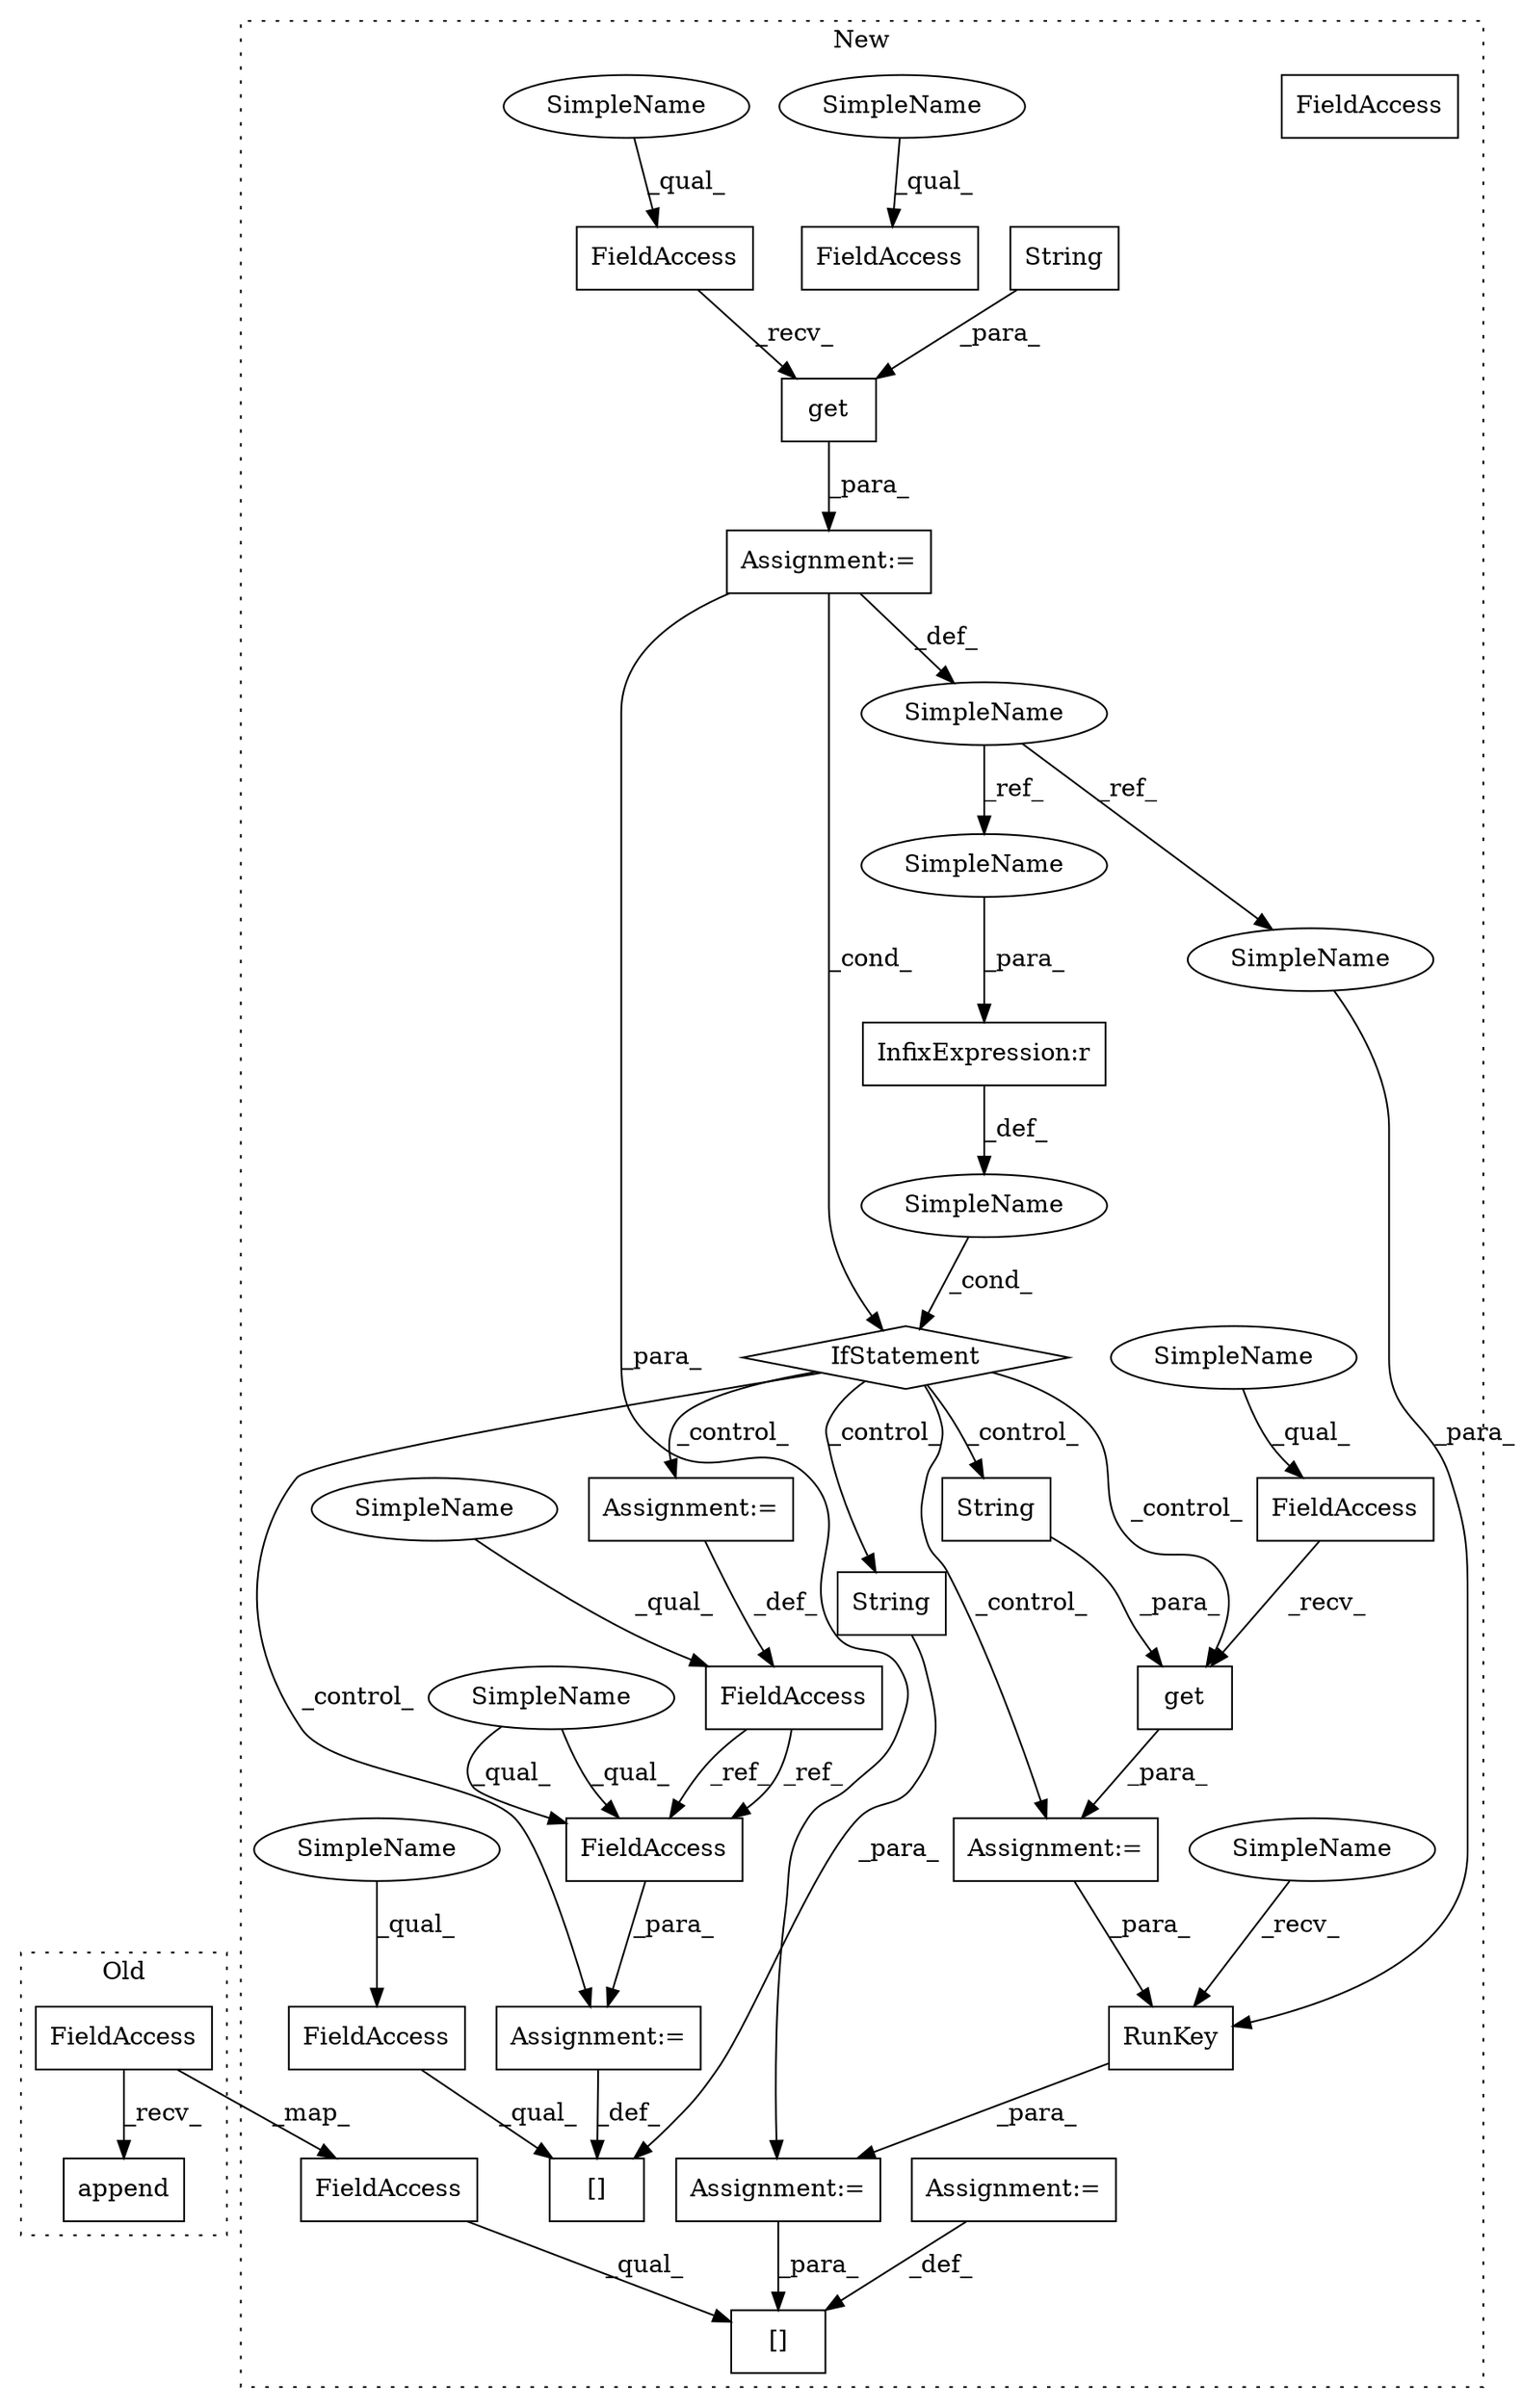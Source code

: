 digraph G {
subgraph cluster0 {
1 [label="append" a="32" s="841,849" l="7,1" shape="box"];
27 [label="FieldAccess" a="22" s="831" l="9" shape="box"];
label = "Old";
style="dotted";
}
subgraph cluster1 {
2 [label="RunKey" a="32" s="1123,1156" l="7,1" shape="box"];
3 [label="[]" a="2" s="1218,1229" l="10,1" shape="box"];
4 [label="FieldAccess" a="22" s="1009" l="15" shape="box"];
5 [label="[]" a="2" s="1009,1039" l="16,1" shape="box"];
6 [label="FieldAccess" a="22" s="988" l="10" shape="box"];
7 [label="FieldAccess" a="22" s="1041" l="10" shape="box"];
8 [label="FieldAccess" a="22" s="1069" l="15" shape="box"];
9 [label="FieldAccess" a="22" s="988" l="10" shape="box"];
10 [label="FieldAccess" a="22" s="916" l="15" shape="box"];
11 [label="get" a="32" s="1085,1103" l="4,1" shape="box"];
12 [label="SimpleName" a="42" s="" l="" shape="ellipse"];
13 [label="String" a="32" s="1089,1102" l="7,1" shape="box"];
14 [label="InfixExpression:r" a="27" s="970" l="4" shape="box"];
15 [label="get" a="32" s="932,950" l="4,1" shape="box"];
16 [label="IfStatement" a="25" s="957,978" l="4,2" shape="diamond"];
17 [label="SimpleName" a="42" s="906" l="9" shape="ellipse"];
18 [label="String" a="32" s="936,949" l="7,1" shape="box"];
19 [label="Assignment:=" a="7" s="998" l="2" shape="box"];
20 [label="String" a="32" s="1025,1038" l="7,1" shape="box"];
21 [label="Assignment:=" a="7" s="1117" l="1" shape="box"];
22 [label="Assignment:=" a="7" s="915" l="1" shape="box"];
23 [label="Assignment:=" a="7" s="1068" l="1" shape="box"];
24 [label="Assignment:=" a="7" s="1230" l="1" shape="box"];
25 [label="Assignment:=" a="7" s="1040" l="1" shape="box"];
26 [label="FieldAccess" a="22" s="1218" l="9" shape="box"];
28 [label="FieldAccess" a="22" s="1041" l="10" shape="box"];
29 [label="SimpleName" a="42" s="961" l="9" shape="ellipse"];
30 [label="SimpleName" a="42" s="1130" l="9" shape="ellipse"];
31 [label="SimpleName" a="42" s="988" l="4" shape="ellipse"];
32 [label="SimpleName" a="42" s="1069" l="4" shape="ellipse"];
33 [label="SimpleName" a="42" s="1041" l="4" shape="ellipse"];
34 [label="SimpleName" a="42" s="988" l="4" shape="ellipse"];
35 [label="SimpleName" a="42" s="916" l="4" shape="ellipse"];
36 [label="SimpleName" a="42" s="1009" l="4" shape="ellipse"];
37 [label="SimpleName" a="42" s="1118" l="4" shape="ellipse"];
label = "New";
style="dotted";
}
2 -> 21 [label="_para_"];
4 -> 5 [label="_qual_"];
6 -> 28 [label="_ref_"];
6 -> 28 [label="_ref_"];
8 -> 11 [label="_recv_"];
10 -> 15 [label="_recv_"];
11 -> 23 [label="_para_"];
12 -> 16 [label="_cond_"];
13 -> 11 [label="_para_"];
14 -> 12 [label="_def_"];
15 -> 22 [label="_para_"];
16 -> 13 [label="_control_"];
16 -> 20 [label="_control_"];
16 -> 19 [label="_control_"];
16 -> 11 [label="_control_"];
16 -> 25 [label="_control_"];
16 -> 23 [label="_control_"];
17 -> 30 [label="_ref_"];
17 -> 29 [label="_ref_"];
18 -> 15 [label="_para_"];
19 -> 6 [label="_def_"];
20 -> 5 [label="_para_"];
21 -> 3 [label="_para_"];
22 -> 17 [label="_def_"];
22 -> 16 [label="_cond_"];
22 -> 21 [label="_para_"];
23 -> 2 [label="_para_"];
24 -> 3 [label="_def_"];
25 -> 5 [label="_def_"];
26 -> 3 [label="_qual_"];
27 -> 26 [label="_map_"];
27 -> 1 [label="_recv_"];
28 -> 25 [label="_para_"];
29 -> 14 [label="_para_"];
30 -> 2 [label="_para_"];
31 -> 9 [label="_qual_"];
32 -> 8 [label="_qual_"];
33 -> 28 [label="_qual_"];
33 -> 28 [label="_qual_"];
34 -> 6 [label="_qual_"];
35 -> 10 [label="_qual_"];
36 -> 4 [label="_qual_"];
37 -> 2 [label="_recv_"];
}